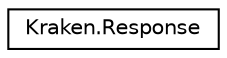 digraph "Graphical Class Hierarchy"
{
 // LATEX_PDF_SIZE
  edge [fontname="Helvetica",fontsize="10",labelfontname="Helvetica",labelfontsize="10"];
  node [fontname="Helvetica",fontsize="10",shape=record];
  rankdir="LR";
  Node0 [label="Kraken.Response",height=0.2,width=0.4,color="black", fillcolor="white", style="filled",URL="$class_kraken_1_1_response.html",tooltip=" "];
}
